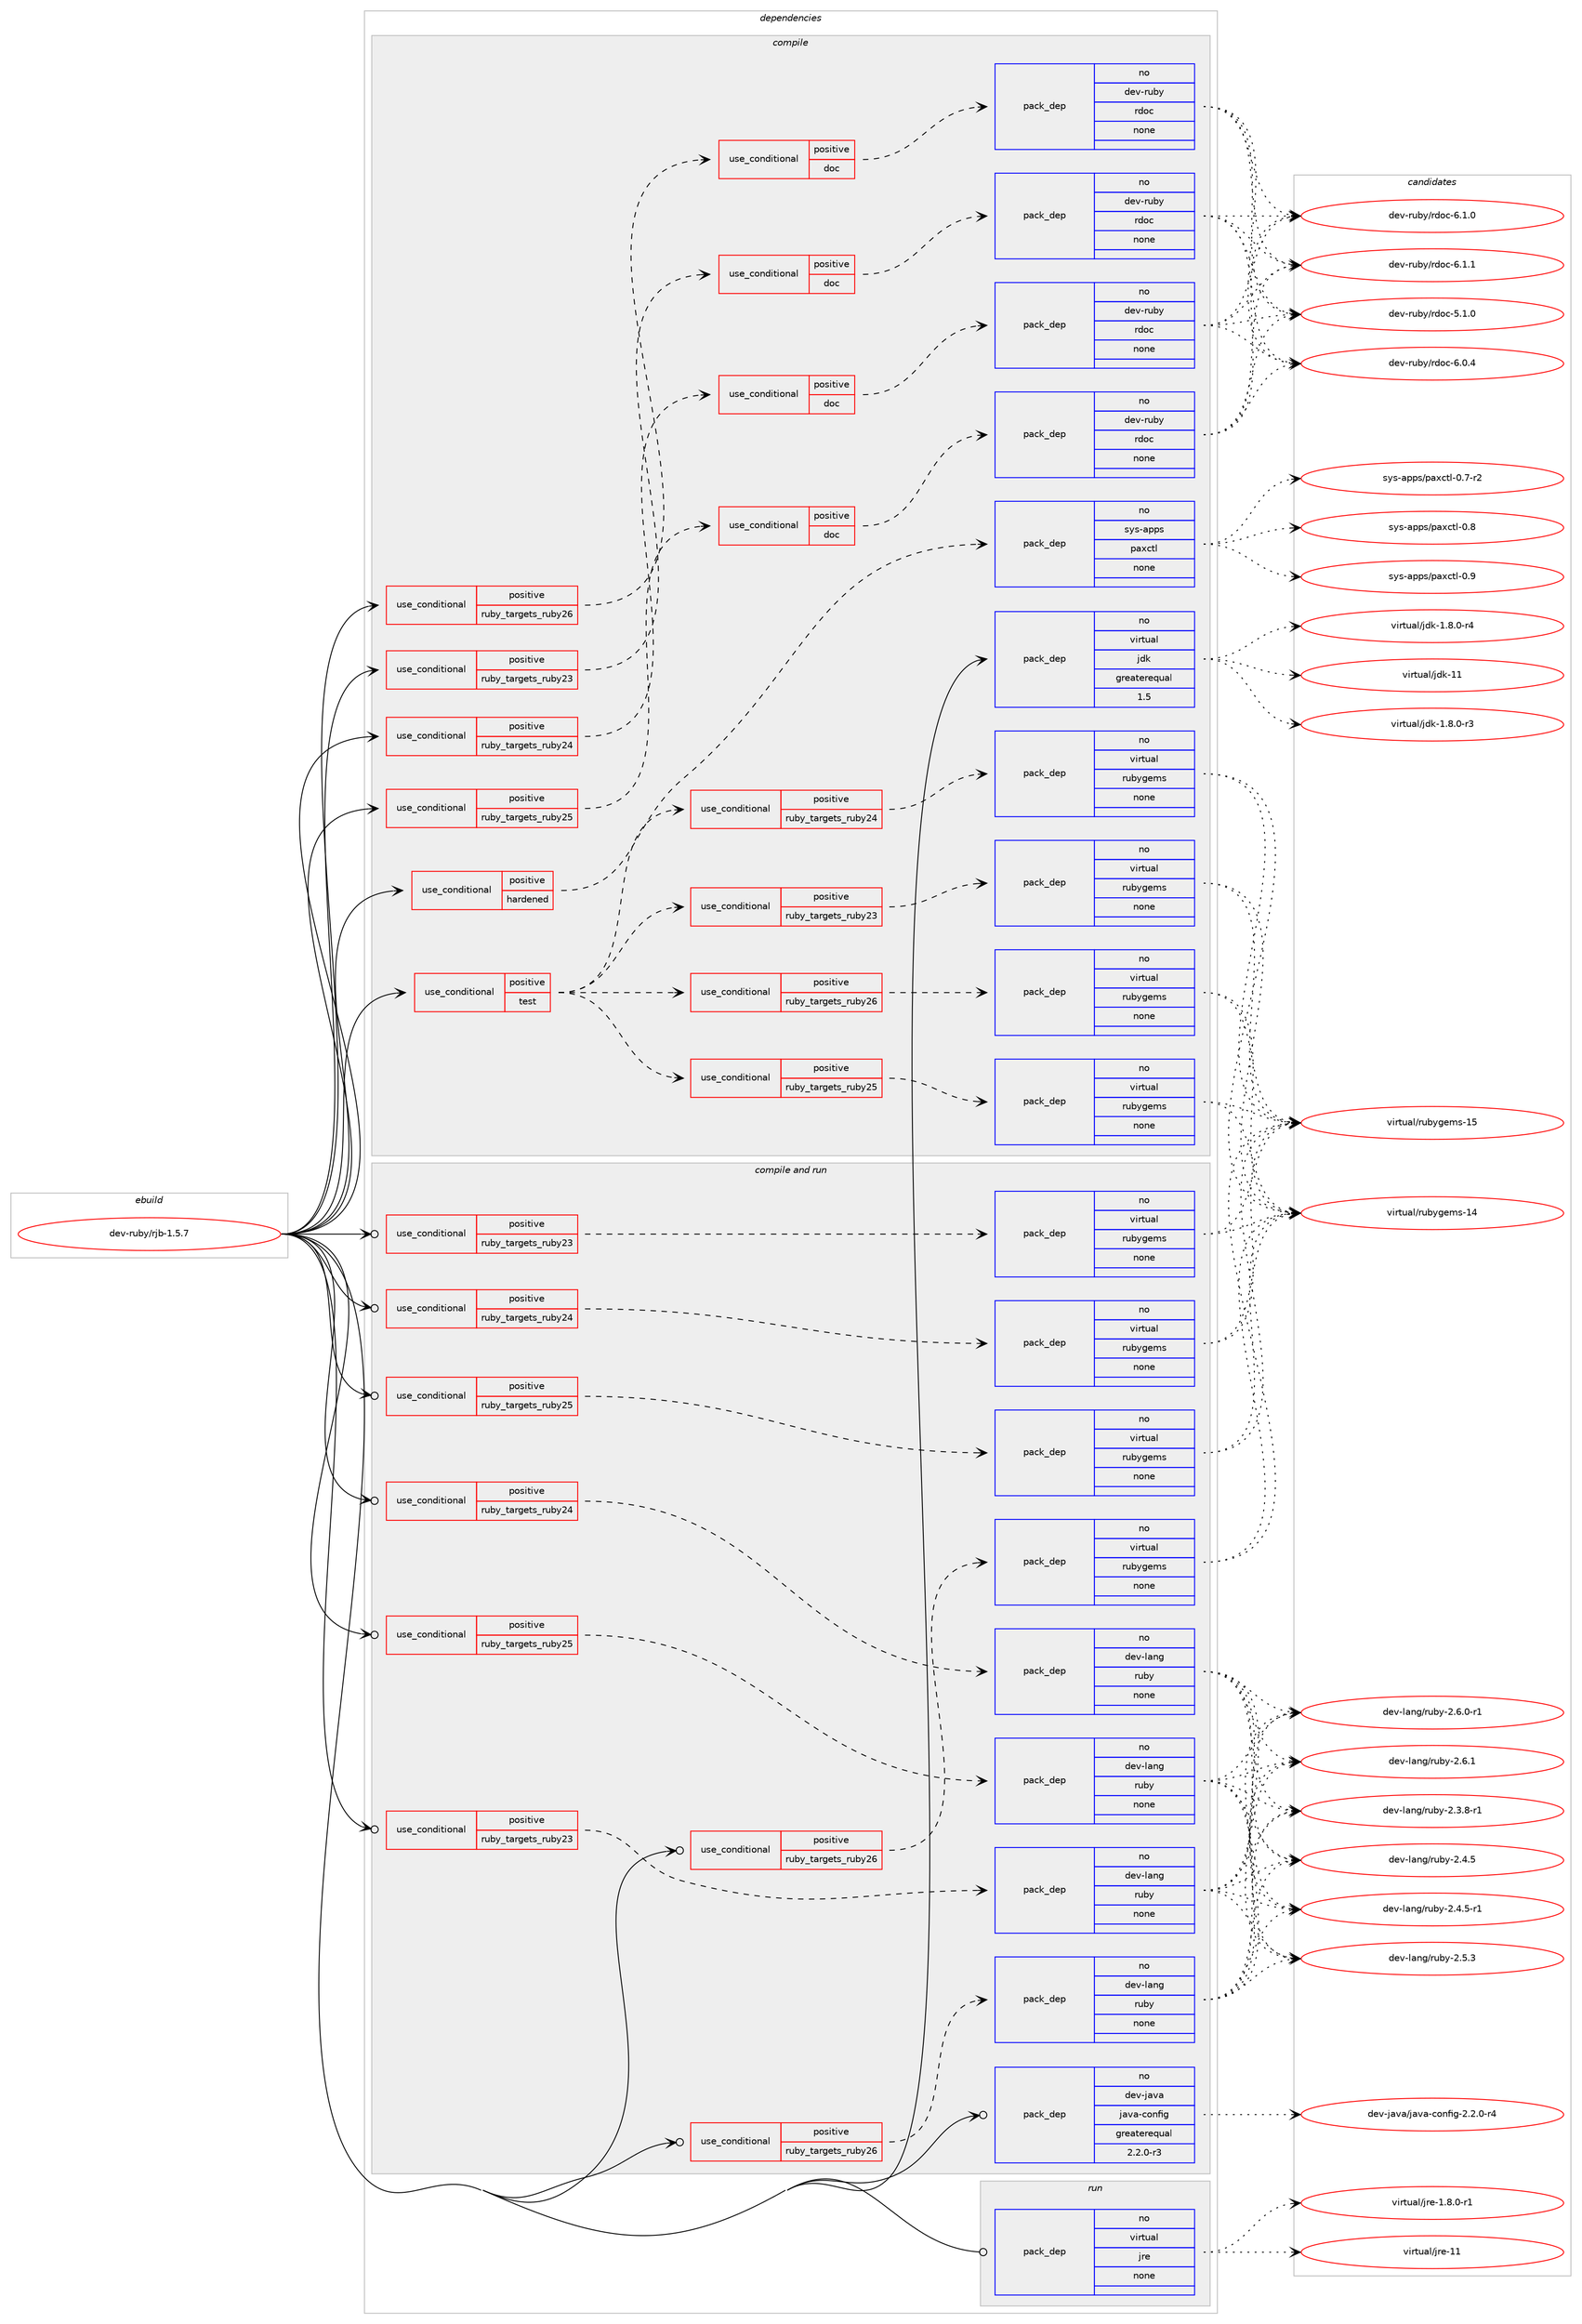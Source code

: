 digraph prolog {

# *************
# Graph options
# *************

newrank=true;
concentrate=true;
compound=true;
graph [rankdir=LR,fontname=Helvetica,fontsize=10,ranksep=1.5];#, ranksep=2.5, nodesep=0.2];
edge  [arrowhead=vee];
node  [fontname=Helvetica,fontsize=10];

# **********
# The ebuild
# **********

subgraph cluster_leftcol {
color=gray;
rank=same;
label=<<i>ebuild</i>>;
id [label="dev-ruby/rjb-1.5.7", color=red, width=4, href="../dev-ruby/rjb-1.5.7.svg"];
}

# ****************
# The dependencies
# ****************

subgraph cluster_midcol {
color=gray;
label=<<i>dependencies</i>>;
subgraph cluster_compile {
fillcolor="#eeeeee";
style=filled;
label=<<i>compile</i>>;
subgraph cond413407 {
dependency1519337 [label=<<TABLE BORDER="0" CELLBORDER="1" CELLSPACING="0" CELLPADDING="4"><TR><TD ROWSPAN="3" CELLPADDING="10">use_conditional</TD></TR><TR><TD>positive</TD></TR><TR><TD>hardened</TD></TR></TABLE>>, shape=none, color=red];
subgraph pack1082424 {
dependency1519338 [label=<<TABLE BORDER="0" CELLBORDER="1" CELLSPACING="0" CELLPADDING="4" WIDTH="220"><TR><TD ROWSPAN="6" CELLPADDING="30">pack_dep</TD></TR><TR><TD WIDTH="110">no</TD></TR><TR><TD>sys-apps</TD></TR><TR><TD>paxctl</TD></TR><TR><TD>none</TD></TR><TR><TD></TD></TR></TABLE>>, shape=none, color=blue];
}
dependency1519337:e -> dependency1519338:w [weight=20,style="dashed",arrowhead="vee"];
}
id:e -> dependency1519337:w [weight=20,style="solid",arrowhead="vee"];
subgraph cond413408 {
dependency1519339 [label=<<TABLE BORDER="0" CELLBORDER="1" CELLSPACING="0" CELLPADDING="4"><TR><TD ROWSPAN="3" CELLPADDING="10">use_conditional</TD></TR><TR><TD>positive</TD></TR><TR><TD>ruby_targets_ruby23</TD></TR></TABLE>>, shape=none, color=red];
subgraph cond413409 {
dependency1519340 [label=<<TABLE BORDER="0" CELLBORDER="1" CELLSPACING="0" CELLPADDING="4"><TR><TD ROWSPAN="3" CELLPADDING="10">use_conditional</TD></TR><TR><TD>positive</TD></TR><TR><TD>doc</TD></TR></TABLE>>, shape=none, color=red];
subgraph pack1082425 {
dependency1519341 [label=<<TABLE BORDER="0" CELLBORDER="1" CELLSPACING="0" CELLPADDING="4" WIDTH="220"><TR><TD ROWSPAN="6" CELLPADDING="30">pack_dep</TD></TR><TR><TD WIDTH="110">no</TD></TR><TR><TD>dev-ruby</TD></TR><TR><TD>rdoc</TD></TR><TR><TD>none</TD></TR><TR><TD></TD></TR></TABLE>>, shape=none, color=blue];
}
dependency1519340:e -> dependency1519341:w [weight=20,style="dashed",arrowhead="vee"];
}
dependency1519339:e -> dependency1519340:w [weight=20,style="dashed",arrowhead="vee"];
}
id:e -> dependency1519339:w [weight=20,style="solid",arrowhead="vee"];
subgraph cond413410 {
dependency1519342 [label=<<TABLE BORDER="0" CELLBORDER="1" CELLSPACING="0" CELLPADDING="4"><TR><TD ROWSPAN="3" CELLPADDING="10">use_conditional</TD></TR><TR><TD>positive</TD></TR><TR><TD>ruby_targets_ruby24</TD></TR></TABLE>>, shape=none, color=red];
subgraph cond413411 {
dependency1519343 [label=<<TABLE BORDER="0" CELLBORDER="1" CELLSPACING="0" CELLPADDING="4"><TR><TD ROWSPAN="3" CELLPADDING="10">use_conditional</TD></TR><TR><TD>positive</TD></TR><TR><TD>doc</TD></TR></TABLE>>, shape=none, color=red];
subgraph pack1082426 {
dependency1519344 [label=<<TABLE BORDER="0" CELLBORDER="1" CELLSPACING="0" CELLPADDING="4" WIDTH="220"><TR><TD ROWSPAN="6" CELLPADDING="30">pack_dep</TD></TR><TR><TD WIDTH="110">no</TD></TR><TR><TD>dev-ruby</TD></TR><TR><TD>rdoc</TD></TR><TR><TD>none</TD></TR><TR><TD></TD></TR></TABLE>>, shape=none, color=blue];
}
dependency1519343:e -> dependency1519344:w [weight=20,style="dashed",arrowhead="vee"];
}
dependency1519342:e -> dependency1519343:w [weight=20,style="dashed",arrowhead="vee"];
}
id:e -> dependency1519342:w [weight=20,style="solid",arrowhead="vee"];
subgraph cond413412 {
dependency1519345 [label=<<TABLE BORDER="0" CELLBORDER="1" CELLSPACING="0" CELLPADDING="4"><TR><TD ROWSPAN="3" CELLPADDING="10">use_conditional</TD></TR><TR><TD>positive</TD></TR><TR><TD>ruby_targets_ruby25</TD></TR></TABLE>>, shape=none, color=red];
subgraph cond413413 {
dependency1519346 [label=<<TABLE BORDER="0" CELLBORDER="1" CELLSPACING="0" CELLPADDING="4"><TR><TD ROWSPAN="3" CELLPADDING="10">use_conditional</TD></TR><TR><TD>positive</TD></TR><TR><TD>doc</TD></TR></TABLE>>, shape=none, color=red];
subgraph pack1082427 {
dependency1519347 [label=<<TABLE BORDER="0" CELLBORDER="1" CELLSPACING="0" CELLPADDING="4" WIDTH="220"><TR><TD ROWSPAN="6" CELLPADDING="30">pack_dep</TD></TR><TR><TD WIDTH="110">no</TD></TR><TR><TD>dev-ruby</TD></TR><TR><TD>rdoc</TD></TR><TR><TD>none</TD></TR><TR><TD></TD></TR></TABLE>>, shape=none, color=blue];
}
dependency1519346:e -> dependency1519347:w [weight=20,style="dashed",arrowhead="vee"];
}
dependency1519345:e -> dependency1519346:w [weight=20,style="dashed",arrowhead="vee"];
}
id:e -> dependency1519345:w [weight=20,style="solid",arrowhead="vee"];
subgraph cond413414 {
dependency1519348 [label=<<TABLE BORDER="0" CELLBORDER="1" CELLSPACING="0" CELLPADDING="4"><TR><TD ROWSPAN="3" CELLPADDING="10">use_conditional</TD></TR><TR><TD>positive</TD></TR><TR><TD>ruby_targets_ruby26</TD></TR></TABLE>>, shape=none, color=red];
subgraph cond413415 {
dependency1519349 [label=<<TABLE BORDER="0" CELLBORDER="1" CELLSPACING="0" CELLPADDING="4"><TR><TD ROWSPAN="3" CELLPADDING="10">use_conditional</TD></TR><TR><TD>positive</TD></TR><TR><TD>doc</TD></TR></TABLE>>, shape=none, color=red];
subgraph pack1082428 {
dependency1519350 [label=<<TABLE BORDER="0" CELLBORDER="1" CELLSPACING="0" CELLPADDING="4" WIDTH="220"><TR><TD ROWSPAN="6" CELLPADDING="30">pack_dep</TD></TR><TR><TD WIDTH="110">no</TD></TR><TR><TD>dev-ruby</TD></TR><TR><TD>rdoc</TD></TR><TR><TD>none</TD></TR><TR><TD></TD></TR></TABLE>>, shape=none, color=blue];
}
dependency1519349:e -> dependency1519350:w [weight=20,style="dashed",arrowhead="vee"];
}
dependency1519348:e -> dependency1519349:w [weight=20,style="dashed",arrowhead="vee"];
}
id:e -> dependency1519348:w [weight=20,style="solid",arrowhead="vee"];
subgraph cond413416 {
dependency1519351 [label=<<TABLE BORDER="0" CELLBORDER="1" CELLSPACING="0" CELLPADDING="4"><TR><TD ROWSPAN="3" CELLPADDING="10">use_conditional</TD></TR><TR><TD>positive</TD></TR><TR><TD>test</TD></TR></TABLE>>, shape=none, color=red];
subgraph cond413417 {
dependency1519352 [label=<<TABLE BORDER="0" CELLBORDER="1" CELLSPACING="0" CELLPADDING="4"><TR><TD ROWSPAN="3" CELLPADDING="10">use_conditional</TD></TR><TR><TD>positive</TD></TR><TR><TD>ruby_targets_ruby23</TD></TR></TABLE>>, shape=none, color=red];
subgraph pack1082429 {
dependency1519353 [label=<<TABLE BORDER="0" CELLBORDER="1" CELLSPACING="0" CELLPADDING="4" WIDTH="220"><TR><TD ROWSPAN="6" CELLPADDING="30">pack_dep</TD></TR><TR><TD WIDTH="110">no</TD></TR><TR><TD>virtual</TD></TR><TR><TD>rubygems</TD></TR><TR><TD>none</TD></TR><TR><TD></TD></TR></TABLE>>, shape=none, color=blue];
}
dependency1519352:e -> dependency1519353:w [weight=20,style="dashed",arrowhead="vee"];
}
dependency1519351:e -> dependency1519352:w [weight=20,style="dashed",arrowhead="vee"];
subgraph cond413418 {
dependency1519354 [label=<<TABLE BORDER="0" CELLBORDER="1" CELLSPACING="0" CELLPADDING="4"><TR><TD ROWSPAN="3" CELLPADDING="10">use_conditional</TD></TR><TR><TD>positive</TD></TR><TR><TD>ruby_targets_ruby24</TD></TR></TABLE>>, shape=none, color=red];
subgraph pack1082430 {
dependency1519355 [label=<<TABLE BORDER="0" CELLBORDER="1" CELLSPACING="0" CELLPADDING="4" WIDTH="220"><TR><TD ROWSPAN="6" CELLPADDING="30">pack_dep</TD></TR><TR><TD WIDTH="110">no</TD></TR><TR><TD>virtual</TD></TR><TR><TD>rubygems</TD></TR><TR><TD>none</TD></TR><TR><TD></TD></TR></TABLE>>, shape=none, color=blue];
}
dependency1519354:e -> dependency1519355:w [weight=20,style="dashed",arrowhead="vee"];
}
dependency1519351:e -> dependency1519354:w [weight=20,style="dashed",arrowhead="vee"];
subgraph cond413419 {
dependency1519356 [label=<<TABLE BORDER="0" CELLBORDER="1" CELLSPACING="0" CELLPADDING="4"><TR><TD ROWSPAN="3" CELLPADDING="10">use_conditional</TD></TR><TR><TD>positive</TD></TR><TR><TD>ruby_targets_ruby25</TD></TR></TABLE>>, shape=none, color=red];
subgraph pack1082431 {
dependency1519357 [label=<<TABLE BORDER="0" CELLBORDER="1" CELLSPACING="0" CELLPADDING="4" WIDTH="220"><TR><TD ROWSPAN="6" CELLPADDING="30">pack_dep</TD></TR><TR><TD WIDTH="110">no</TD></TR><TR><TD>virtual</TD></TR><TR><TD>rubygems</TD></TR><TR><TD>none</TD></TR><TR><TD></TD></TR></TABLE>>, shape=none, color=blue];
}
dependency1519356:e -> dependency1519357:w [weight=20,style="dashed",arrowhead="vee"];
}
dependency1519351:e -> dependency1519356:w [weight=20,style="dashed",arrowhead="vee"];
subgraph cond413420 {
dependency1519358 [label=<<TABLE BORDER="0" CELLBORDER="1" CELLSPACING="0" CELLPADDING="4"><TR><TD ROWSPAN="3" CELLPADDING="10">use_conditional</TD></TR><TR><TD>positive</TD></TR><TR><TD>ruby_targets_ruby26</TD></TR></TABLE>>, shape=none, color=red];
subgraph pack1082432 {
dependency1519359 [label=<<TABLE BORDER="0" CELLBORDER="1" CELLSPACING="0" CELLPADDING="4" WIDTH="220"><TR><TD ROWSPAN="6" CELLPADDING="30">pack_dep</TD></TR><TR><TD WIDTH="110">no</TD></TR><TR><TD>virtual</TD></TR><TR><TD>rubygems</TD></TR><TR><TD>none</TD></TR><TR><TD></TD></TR></TABLE>>, shape=none, color=blue];
}
dependency1519358:e -> dependency1519359:w [weight=20,style="dashed",arrowhead="vee"];
}
dependency1519351:e -> dependency1519358:w [weight=20,style="dashed",arrowhead="vee"];
}
id:e -> dependency1519351:w [weight=20,style="solid",arrowhead="vee"];
subgraph pack1082433 {
dependency1519360 [label=<<TABLE BORDER="0" CELLBORDER="1" CELLSPACING="0" CELLPADDING="4" WIDTH="220"><TR><TD ROWSPAN="6" CELLPADDING="30">pack_dep</TD></TR><TR><TD WIDTH="110">no</TD></TR><TR><TD>virtual</TD></TR><TR><TD>jdk</TD></TR><TR><TD>greaterequal</TD></TR><TR><TD>1.5</TD></TR></TABLE>>, shape=none, color=blue];
}
id:e -> dependency1519360:w [weight=20,style="solid",arrowhead="vee"];
}
subgraph cluster_compileandrun {
fillcolor="#eeeeee";
style=filled;
label=<<i>compile and run</i>>;
subgraph cond413421 {
dependency1519361 [label=<<TABLE BORDER="0" CELLBORDER="1" CELLSPACING="0" CELLPADDING="4"><TR><TD ROWSPAN="3" CELLPADDING="10">use_conditional</TD></TR><TR><TD>positive</TD></TR><TR><TD>ruby_targets_ruby23</TD></TR></TABLE>>, shape=none, color=red];
subgraph pack1082434 {
dependency1519362 [label=<<TABLE BORDER="0" CELLBORDER="1" CELLSPACING="0" CELLPADDING="4" WIDTH="220"><TR><TD ROWSPAN="6" CELLPADDING="30">pack_dep</TD></TR><TR><TD WIDTH="110">no</TD></TR><TR><TD>dev-lang</TD></TR><TR><TD>ruby</TD></TR><TR><TD>none</TD></TR><TR><TD></TD></TR></TABLE>>, shape=none, color=blue];
}
dependency1519361:e -> dependency1519362:w [weight=20,style="dashed",arrowhead="vee"];
}
id:e -> dependency1519361:w [weight=20,style="solid",arrowhead="odotvee"];
subgraph cond413422 {
dependency1519363 [label=<<TABLE BORDER="0" CELLBORDER="1" CELLSPACING="0" CELLPADDING="4"><TR><TD ROWSPAN="3" CELLPADDING="10">use_conditional</TD></TR><TR><TD>positive</TD></TR><TR><TD>ruby_targets_ruby23</TD></TR></TABLE>>, shape=none, color=red];
subgraph pack1082435 {
dependency1519364 [label=<<TABLE BORDER="0" CELLBORDER="1" CELLSPACING="0" CELLPADDING="4" WIDTH="220"><TR><TD ROWSPAN="6" CELLPADDING="30">pack_dep</TD></TR><TR><TD WIDTH="110">no</TD></TR><TR><TD>virtual</TD></TR><TR><TD>rubygems</TD></TR><TR><TD>none</TD></TR><TR><TD></TD></TR></TABLE>>, shape=none, color=blue];
}
dependency1519363:e -> dependency1519364:w [weight=20,style="dashed",arrowhead="vee"];
}
id:e -> dependency1519363:w [weight=20,style="solid",arrowhead="odotvee"];
subgraph cond413423 {
dependency1519365 [label=<<TABLE BORDER="0" CELLBORDER="1" CELLSPACING="0" CELLPADDING="4"><TR><TD ROWSPAN="3" CELLPADDING="10">use_conditional</TD></TR><TR><TD>positive</TD></TR><TR><TD>ruby_targets_ruby24</TD></TR></TABLE>>, shape=none, color=red];
subgraph pack1082436 {
dependency1519366 [label=<<TABLE BORDER="0" CELLBORDER="1" CELLSPACING="0" CELLPADDING="4" WIDTH="220"><TR><TD ROWSPAN="6" CELLPADDING="30">pack_dep</TD></TR><TR><TD WIDTH="110">no</TD></TR><TR><TD>dev-lang</TD></TR><TR><TD>ruby</TD></TR><TR><TD>none</TD></TR><TR><TD></TD></TR></TABLE>>, shape=none, color=blue];
}
dependency1519365:e -> dependency1519366:w [weight=20,style="dashed",arrowhead="vee"];
}
id:e -> dependency1519365:w [weight=20,style="solid",arrowhead="odotvee"];
subgraph cond413424 {
dependency1519367 [label=<<TABLE BORDER="0" CELLBORDER="1" CELLSPACING="0" CELLPADDING="4"><TR><TD ROWSPAN="3" CELLPADDING="10">use_conditional</TD></TR><TR><TD>positive</TD></TR><TR><TD>ruby_targets_ruby24</TD></TR></TABLE>>, shape=none, color=red];
subgraph pack1082437 {
dependency1519368 [label=<<TABLE BORDER="0" CELLBORDER="1" CELLSPACING="0" CELLPADDING="4" WIDTH="220"><TR><TD ROWSPAN="6" CELLPADDING="30">pack_dep</TD></TR><TR><TD WIDTH="110">no</TD></TR><TR><TD>virtual</TD></TR><TR><TD>rubygems</TD></TR><TR><TD>none</TD></TR><TR><TD></TD></TR></TABLE>>, shape=none, color=blue];
}
dependency1519367:e -> dependency1519368:w [weight=20,style="dashed",arrowhead="vee"];
}
id:e -> dependency1519367:w [weight=20,style="solid",arrowhead="odotvee"];
subgraph cond413425 {
dependency1519369 [label=<<TABLE BORDER="0" CELLBORDER="1" CELLSPACING="0" CELLPADDING="4"><TR><TD ROWSPAN="3" CELLPADDING="10">use_conditional</TD></TR><TR><TD>positive</TD></TR><TR><TD>ruby_targets_ruby25</TD></TR></TABLE>>, shape=none, color=red];
subgraph pack1082438 {
dependency1519370 [label=<<TABLE BORDER="0" CELLBORDER="1" CELLSPACING="0" CELLPADDING="4" WIDTH="220"><TR><TD ROWSPAN="6" CELLPADDING="30">pack_dep</TD></TR><TR><TD WIDTH="110">no</TD></TR><TR><TD>dev-lang</TD></TR><TR><TD>ruby</TD></TR><TR><TD>none</TD></TR><TR><TD></TD></TR></TABLE>>, shape=none, color=blue];
}
dependency1519369:e -> dependency1519370:w [weight=20,style="dashed",arrowhead="vee"];
}
id:e -> dependency1519369:w [weight=20,style="solid",arrowhead="odotvee"];
subgraph cond413426 {
dependency1519371 [label=<<TABLE BORDER="0" CELLBORDER="1" CELLSPACING="0" CELLPADDING="4"><TR><TD ROWSPAN="3" CELLPADDING="10">use_conditional</TD></TR><TR><TD>positive</TD></TR><TR><TD>ruby_targets_ruby25</TD></TR></TABLE>>, shape=none, color=red];
subgraph pack1082439 {
dependency1519372 [label=<<TABLE BORDER="0" CELLBORDER="1" CELLSPACING="0" CELLPADDING="4" WIDTH="220"><TR><TD ROWSPAN="6" CELLPADDING="30">pack_dep</TD></TR><TR><TD WIDTH="110">no</TD></TR><TR><TD>virtual</TD></TR><TR><TD>rubygems</TD></TR><TR><TD>none</TD></TR><TR><TD></TD></TR></TABLE>>, shape=none, color=blue];
}
dependency1519371:e -> dependency1519372:w [weight=20,style="dashed",arrowhead="vee"];
}
id:e -> dependency1519371:w [weight=20,style="solid",arrowhead="odotvee"];
subgraph cond413427 {
dependency1519373 [label=<<TABLE BORDER="0" CELLBORDER="1" CELLSPACING="0" CELLPADDING="4"><TR><TD ROWSPAN="3" CELLPADDING="10">use_conditional</TD></TR><TR><TD>positive</TD></TR><TR><TD>ruby_targets_ruby26</TD></TR></TABLE>>, shape=none, color=red];
subgraph pack1082440 {
dependency1519374 [label=<<TABLE BORDER="0" CELLBORDER="1" CELLSPACING="0" CELLPADDING="4" WIDTH="220"><TR><TD ROWSPAN="6" CELLPADDING="30">pack_dep</TD></TR><TR><TD WIDTH="110">no</TD></TR><TR><TD>dev-lang</TD></TR><TR><TD>ruby</TD></TR><TR><TD>none</TD></TR><TR><TD></TD></TR></TABLE>>, shape=none, color=blue];
}
dependency1519373:e -> dependency1519374:w [weight=20,style="dashed",arrowhead="vee"];
}
id:e -> dependency1519373:w [weight=20,style="solid",arrowhead="odotvee"];
subgraph cond413428 {
dependency1519375 [label=<<TABLE BORDER="0" CELLBORDER="1" CELLSPACING="0" CELLPADDING="4"><TR><TD ROWSPAN="3" CELLPADDING="10">use_conditional</TD></TR><TR><TD>positive</TD></TR><TR><TD>ruby_targets_ruby26</TD></TR></TABLE>>, shape=none, color=red];
subgraph pack1082441 {
dependency1519376 [label=<<TABLE BORDER="0" CELLBORDER="1" CELLSPACING="0" CELLPADDING="4" WIDTH="220"><TR><TD ROWSPAN="6" CELLPADDING="30">pack_dep</TD></TR><TR><TD WIDTH="110">no</TD></TR><TR><TD>virtual</TD></TR><TR><TD>rubygems</TD></TR><TR><TD>none</TD></TR><TR><TD></TD></TR></TABLE>>, shape=none, color=blue];
}
dependency1519375:e -> dependency1519376:w [weight=20,style="dashed",arrowhead="vee"];
}
id:e -> dependency1519375:w [weight=20,style="solid",arrowhead="odotvee"];
subgraph pack1082442 {
dependency1519377 [label=<<TABLE BORDER="0" CELLBORDER="1" CELLSPACING="0" CELLPADDING="4" WIDTH="220"><TR><TD ROWSPAN="6" CELLPADDING="30">pack_dep</TD></TR><TR><TD WIDTH="110">no</TD></TR><TR><TD>dev-java</TD></TR><TR><TD>java-config</TD></TR><TR><TD>greaterequal</TD></TR><TR><TD>2.2.0-r3</TD></TR></TABLE>>, shape=none, color=blue];
}
id:e -> dependency1519377:w [weight=20,style="solid",arrowhead="odotvee"];
}
subgraph cluster_run {
fillcolor="#eeeeee";
style=filled;
label=<<i>run</i>>;
subgraph pack1082443 {
dependency1519378 [label=<<TABLE BORDER="0" CELLBORDER="1" CELLSPACING="0" CELLPADDING="4" WIDTH="220"><TR><TD ROWSPAN="6" CELLPADDING="30">pack_dep</TD></TR><TR><TD WIDTH="110">no</TD></TR><TR><TD>virtual</TD></TR><TR><TD>jre</TD></TR><TR><TD>none</TD></TR><TR><TD></TD></TR></TABLE>>, shape=none, color=blue];
}
id:e -> dependency1519378:w [weight=20,style="solid",arrowhead="odot"];
}
}

# **************
# The candidates
# **************

subgraph cluster_choices {
rank=same;
color=gray;
label=<<i>candidates</i>>;

subgraph choice1082424 {
color=black;
nodesep=1;
choice1151211154597112112115471129712099116108454846554511450 [label="sys-apps/paxctl-0.7-r2", color=red, width=4,href="../sys-apps/paxctl-0.7-r2.svg"];
choice115121115459711211211547112971209911610845484656 [label="sys-apps/paxctl-0.8", color=red, width=4,href="../sys-apps/paxctl-0.8.svg"];
choice115121115459711211211547112971209911610845484657 [label="sys-apps/paxctl-0.9", color=red, width=4,href="../sys-apps/paxctl-0.9.svg"];
dependency1519338:e -> choice1151211154597112112115471129712099116108454846554511450:w [style=dotted,weight="100"];
dependency1519338:e -> choice115121115459711211211547112971209911610845484656:w [style=dotted,weight="100"];
dependency1519338:e -> choice115121115459711211211547112971209911610845484657:w [style=dotted,weight="100"];
}
subgraph choice1082425 {
color=black;
nodesep=1;
choice10010111845114117981214711410011199455346494648 [label="dev-ruby/rdoc-5.1.0", color=red, width=4,href="../dev-ruby/rdoc-5.1.0.svg"];
choice10010111845114117981214711410011199455446484652 [label="dev-ruby/rdoc-6.0.4", color=red, width=4,href="../dev-ruby/rdoc-6.0.4.svg"];
choice10010111845114117981214711410011199455446494648 [label="dev-ruby/rdoc-6.1.0", color=red, width=4,href="../dev-ruby/rdoc-6.1.0.svg"];
choice10010111845114117981214711410011199455446494649 [label="dev-ruby/rdoc-6.1.1", color=red, width=4,href="../dev-ruby/rdoc-6.1.1.svg"];
dependency1519341:e -> choice10010111845114117981214711410011199455346494648:w [style=dotted,weight="100"];
dependency1519341:e -> choice10010111845114117981214711410011199455446484652:w [style=dotted,weight="100"];
dependency1519341:e -> choice10010111845114117981214711410011199455446494648:w [style=dotted,weight="100"];
dependency1519341:e -> choice10010111845114117981214711410011199455446494649:w [style=dotted,weight="100"];
}
subgraph choice1082426 {
color=black;
nodesep=1;
choice10010111845114117981214711410011199455346494648 [label="dev-ruby/rdoc-5.1.0", color=red, width=4,href="../dev-ruby/rdoc-5.1.0.svg"];
choice10010111845114117981214711410011199455446484652 [label="dev-ruby/rdoc-6.0.4", color=red, width=4,href="../dev-ruby/rdoc-6.0.4.svg"];
choice10010111845114117981214711410011199455446494648 [label="dev-ruby/rdoc-6.1.0", color=red, width=4,href="../dev-ruby/rdoc-6.1.0.svg"];
choice10010111845114117981214711410011199455446494649 [label="dev-ruby/rdoc-6.1.1", color=red, width=4,href="../dev-ruby/rdoc-6.1.1.svg"];
dependency1519344:e -> choice10010111845114117981214711410011199455346494648:w [style=dotted,weight="100"];
dependency1519344:e -> choice10010111845114117981214711410011199455446484652:w [style=dotted,weight="100"];
dependency1519344:e -> choice10010111845114117981214711410011199455446494648:w [style=dotted,weight="100"];
dependency1519344:e -> choice10010111845114117981214711410011199455446494649:w [style=dotted,weight="100"];
}
subgraph choice1082427 {
color=black;
nodesep=1;
choice10010111845114117981214711410011199455346494648 [label="dev-ruby/rdoc-5.1.0", color=red, width=4,href="../dev-ruby/rdoc-5.1.0.svg"];
choice10010111845114117981214711410011199455446484652 [label="dev-ruby/rdoc-6.0.4", color=red, width=4,href="../dev-ruby/rdoc-6.0.4.svg"];
choice10010111845114117981214711410011199455446494648 [label="dev-ruby/rdoc-6.1.0", color=red, width=4,href="../dev-ruby/rdoc-6.1.0.svg"];
choice10010111845114117981214711410011199455446494649 [label="dev-ruby/rdoc-6.1.1", color=red, width=4,href="../dev-ruby/rdoc-6.1.1.svg"];
dependency1519347:e -> choice10010111845114117981214711410011199455346494648:w [style=dotted,weight="100"];
dependency1519347:e -> choice10010111845114117981214711410011199455446484652:w [style=dotted,weight="100"];
dependency1519347:e -> choice10010111845114117981214711410011199455446494648:w [style=dotted,weight="100"];
dependency1519347:e -> choice10010111845114117981214711410011199455446494649:w [style=dotted,weight="100"];
}
subgraph choice1082428 {
color=black;
nodesep=1;
choice10010111845114117981214711410011199455346494648 [label="dev-ruby/rdoc-5.1.0", color=red, width=4,href="../dev-ruby/rdoc-5.1.0.svg"];
choice10010111845114117981214711410011199455446484652 [label="dev-ruby/rdoc-6.0.4", color=red, width=4,href="../dev-ruby/rdoc-6.0.4.svg"];
choice10010111845114117981214711410011199455446494648 [label="dev-ruby/rdoc-6.1.0", color=red, width=4,href="../dev-ruby/rdoc-6.1.0.svg"];
choice10010111845114117981214711410011199455446494649 [label="dev-ruby/rdoc-6.1.1", color=red, width=4,href="../dev-ruby/rdoc-6.1.1.svg"];
dependency1519350:e -> choice10010111845114117981214711410011199455346494648:w [style=dotted,weight="100"];
dependency1519350:e -> choice10010111845114117981214711410011199455446484652:w [style=dotted,weight="100"];
dependency1519350:e -> choice10010111845114117981214711410011199455446494648:w [style=dotted,weight="100"];
dependency1519350:e -> choice10010111845114117981214711410011199455446494649:w [style=dotted,weight="100"];
}
subgraph choice1082429 {
color=black;
nodesep=1;
choice118105114116117971084711411798121103101109115454952 [label="virtual/rubygems-14", color=red, width=4,href="../virtual/rubygems-14.svg"];
choice118105114116117971084711411798121103101109115454953 [label="virtual/rubygems-15", color=red, width=4,href="../virtual/rubygems-15.svg"];
dependency1519353:e -> choice118105114116117971084711411798121103101109115454952:w [style=dotted,weight="100"];
dependency1519353:e -> choice118105114116117971084711411798121103101109115454953:w [style=dotted,weight="100"];
}
subgraph choice1082430 {
color=black;
nodesep=1;
choice118105114116117971084711411798121103101109115454952 [label="virtual/rubygems-14", color=red, width=4,href="../virtual/rubygems-14.svg"];
choice118105114116117971084711411798121103101109115454953 [label="virtual/rubygems-15", color=red, width=4,href="../virtual/rubygems-15.svg"];
dependency1519355:e -> choice118105114116117971084711411798121103101109115454952:w [style=dotted,weight="100"];
dependency1519355:e -> choice118105114116117971084711411798121103101109115454953:w [style=dotted,weight="100"];
}
subgraph choice1082431 {
color=black;
nodesep=1;
choice118105114116117971084711411798121103101109115454952 [label="virtual/rubygems-14", color=red, width=4,href="../virtual/rubygems-14.svg"];
choice118105114116117971084711411798121103101109115454953 [label="virtual/rubygems-15", color=red, width=4,href="../virtual/rubygems-15.svg"];
dependency1519357:e -> choice118105114116117971084711411798121103101109115454952:w [style=dotted,weight="100"];
dependency1519357:e -> choice118105114116117971084711411798121103101109115454953:w [style=dotted,weight="100"];
}
subgraph choice1082432 {
color=black;
nodesep=1;
choice118105114116117971084711411798121103101109115454952 [label="virtual/rubygems-14", color=red, width=4,href="../virtual/rubygems-14.svg"];
choice118105114116117971084711411798121103101109115454953 [label="virtual/rubygems-15", color=red, width=4,href="../virtual/rubygems-15.svg"];
dependency1519359:e -> choice118105114116117971084711411798121103101109115454952:w [style=dotted,weight="100"];
dependency1519359:e -> choice118105114116117971084711411798121103101109115454953:w [style=dotted,weight="100"];
}
subgraph choice1082433 {
color=black;
nodesep=1;
choice11810511411611797108471061001074549465646484511451 [label="virtual/jdk-1.8.0-r3", color=red, width=4,href="../virtual/jdk-1.8.0-r3.svg"];
choice11810511411611797108471061001074549465646484511452 [label="virtual/jdk-1.8.0-r4", color=red, width=4,href="../virtual/jdk-1.8.0-r4.svg"];
choice1181051141161179710847106100107454949 [label="virtual/jdk-11", color=red, width=4,href="../virtual/jdk-11.svg"];
dependency1519360:e -> choice11810511411611797108471061001074549465646484511451:w [style=dotted,weight="100"];
dependency1519360:e -> choice11810511411611797108471061001074549465646484511452:w [style=dotted,weight="100"];
dependency1519360:e -> choice1181051141161179710847106100107454949:w [style=dotted,weight="100"];
}
subgraph choice1082434 {
color=black;
nodesep=1;
choice100101118451089711010347114117981214550465146564511449 [label="dev-lang/ruby-2.3.8-r1", color=red, width=4,href="../dev-lang/ruby-2.3.8-r1.svg"];
choice10010111845108971101034711411798121455046524653 [label="dev-lang/ruby-2.4.5", color=red, width=4,href="../dev-lang/ruby-2.4.5.svg"];
choice100101118451089711010347114117981214550465246534511449 [label="dev-lang/ruby-2.4.5-r1", color=red, width=4,href="../dev-lang/ruby-2.4.5-r1.svg"];
choice10010111845108971101034711411798121455046534651 [label="dev-lang/ruby-2.5.3", color=red, width=4,href="../dev-lang/ruby-2.5.3.svg"];
choice100101118451089711010347114117981214550465446484511449 [label="dev-lang/ruby-2.6.0-r1", color=red, width=4,href="../dev-lang/ruby-2.6.0-r1.svg"];
choice10010111845108971101034711411798121455046544649 [label="dev-lang/ruby-2.6.1", color=red, width=4,href="../dev-lang/ruby-2.6.1.svg"];
dependency1519362:e -> choice100101118451089711010347114117981214550465146564511449:w [style=dotted,weight="100"];
dependency1519362:e -> choice10010111845108971101034711411798121455046524653:w [style=dotted,weight="100"];
dependency1519362:e -> choice100101118451089711010347114117981214550465246534511449:w [style=dotted,weight="100"];
dependency1519362:e -> choice10010111845108971101034711411798121455046534651:w [style=dotted,weight="100"];
dependency1519362:e -> choice100101118451089711010347114117981214550465446484511449:w [style=dotted,weight="100"];
dependency1519362:e -> choice10010111845108971101034711411798121455046544649:w [style=dotted,weight="100"];
}
subgraph choice1082435 {
color=black;
nodesep=1;
choice118105114116117971084711411798121103101109115454952 [label="virtual/rubygems-14", color=red, width=4,href="../virtual/rubygems-14.svg"];
choice118105114116117971084711411798121103101109115454953 [label="virtual/rubygems-15", color=red, width=4,href="../virtual/rubygems-15.svg"];
dependency1519364:e -> choice118105114116117971084711411798121103101109115454952:w [style=dotted,weight="100"];
dependency1519364:e -> choice118105114116117971084711411798121103101109115454953:w [style=dotted,weight="100"];
}
subgraph choice1082436 {
color=black;
nodesep=1;
choice100101118451089711010347114117981214550465146564511449 [label="dev-lang/ruby-2.3.8-r1", color=red, width=4,href="../dev-lang/ruby-2.3.8-r1.svg"];
choice10010111845108971101034711411798121455046524653 [label="dev-lang/ruby-2.4.5", color=red, width=4,href="../dev-lang/ruby-2.4.5.svg"];
choice100101118451089711010347114117981214550465246534511449 [label="dev-lang/ruby-2.4.5-r1", color=red, width=4,href="../dev-lang/ruby-2.4.5-r1.svg"];
choice10010111845108971101034711411798121455046534651 [label="dev-lang/ruby-2.5.3", color=red, width=4,href="../dev-lang/ruby-2.5.3.svg"];
choice100101118451089711010347114117981214550465446484511449 [label="dev-lang/ruby-2.6.0-r1", color=red, width=4,href="../dev-lang/ruby-2.6.0-r1.svg"];
choice10010111845108971101034711411798121455046544649 [label="dev-lang/ruby-2.6.1", color=red, width=4,href="../dev-lang/ruby-2.6.1.svg"];
dependency1519366:e -> choice100101118451089711010347114117981214550465146564511449:w [style=dotted,weight="100"];
dependency1519366:e -> choice10010111845108971101034711411798121455046524653:w [style=dotted,weight="100"];
dependency1519366:e -> choice100101118451089711010347114117981214550465246534511449:w [style=dotted,weight="100"];
dependency1519366:e -> choice10010111845108971101034711411798121455046534651:w [style=dotted,weight="100"];
dependency1519366:e -> choice100101118451089711010347114117981214550465446484511449:w [style=dotted,weight="100"];
dependency1519366:e -> choice10010111845108971101034711411798121455046544649:w [style=dotted,weight="100"];
}
subgraph choice1082437 {
color=black;
nodesep=1;
choice118105114116117971084711411798121103101109115454952 [label="virtual/rubygems-14", color=red, width=4,href="../virtual/rubygems-14.svg"];
choice118105114116117971084711411798121103101109115454953 [label="virtual/rubygems-15", color=red, width=4,href="../virtual/rubygems-15.svg"];
dependency1519368:e -> choice118105114116117971084711411798121103101109115454952:w [style=dotted,weight="100"];
dependency1519368:e -> choice118105114116117971084711411798121103101109115454953:w [style=dotted,weight="100"];
}
subgraph choice1082438 {
color=black;
nodesep=1;
choice100101118451089711010347114117981214550465146564511449 [label="dev-lang/ruby-2.3.8-r1", color=red, width=4,href="../dev-lang/ruby-2.3.8-r1.svg"];
choice10010111845108971101034711411798121455046524653 [label="dev-lang/ruby-2.4.5", color=red, width=4,href="../dev-lang/ruby-2.4.5.svg"];
choice100101118451089711010347114117981214550465246534511449 [label="dev-lang/ruby-2.4.5-r1", color=red, width=4,href="../dev-lang/ruby-2.4.5-r1.svg"];
choice10010111845108971101034711411798121455046534651 [label="dev-lang/ruby-2.5.3", color=red, width=4,href="../dev-lang/ruby-2.5.3.svg"];
choice100101118451089711010347114117981214550465446484511449 [label="dev-lang/ruby-2.6.0-r1", color=red, width=4,href="../dev-lang/ruby-2.6.0-r1.svg"];
choice10010111845108971101034711411798121455046544649 [label="dev-lang/ruby-2.6.1", color=red, width=4,href="../dev-lang/ruby-2.6.1.svg"];
dependency1519370:e -> choice100101118451089711010347114117981214550465146564511449:w [style=dotted,weight="100"];
dependency1519370:e -> choice10010111845108971101034711411798121455046524653:w [style=dotted,weight="100"];
dependency1519370:e -> choice100101118451089711010347114117981214550465246534511449:w [style=dotted,weight="100"];
dependency1519370:e -> choice10010111845108971101034711411798121455046534651:w [style=dotted,weight="100"];
dependency1519370:e -> choice100101118451089711010347114117981214550465446484511449:w [style=dotted,weight="100"];
dependency1519370:e -> choice10010111845108971101034711411798121455046544649:w [style=dotted,weight="100"];
}
subgraph choice1082439 {
color=black;
nodesep=1;
choice118105114116117971084711411798121103101109115454952 [label="virtual/rubygems-14", color=red, width=4,href="../virtual/rubygems-14.svg"];
choice118105114116117971084711411798121103101109115454953 [label="virtual/rubygems-15", color=red, width=4,href="../virtual/rubygems-15.svg"];
dependency1519372:e -> choice118105114116117971084711411798121103101109115454952:w [style=dotted,weight="100"];
dependency1519372:e -> choice118105114116117971084711411798121103101109115454953:w [style=dotted,weight="100"];
}
subgraph choice1082440 {
color=black;
nodesep=1;
choice100101118451089711010347114117981214550465146564511449 [label="dev-lang/ruby-2.3.8-r1", color=red, width=4,href="../dev-lang/ruby-2.3.8-r1.svg"];
choice10010111845108971101034711411798121455046524653 [label="dev-lang/ruby-2.4.5", color=red, width=4,href="../dev-lang/ruby-2.4.5.svg"];
choice100101118451089711010347114117981214550465246534511449 [label="dev-lang/ruby-2.4.5-r1", color=red, width=4,href="../dev-lang/ruby-2.4.5-r1.svg"];
choice10010111845108971101034711411798121455046534651 [label="dev-lang/ruby-2.5.3", color=red, width=4,href="../dev-lang/ruby-2.5.3.svg"];
choice100101118451089711010347114117981214550465446484511449 [label="dev-lang/ruby-2.6.0-r1", color=red, width=4,href="../dev-lang/ruby-2.6.0-r1.svg"];
choice10010111845108971101034711411798121455046544649 [label="dev-lang/ruby-2.6.1", color=red, width=4,href="../dev-lang/ruby-2.6.1.svg"];
dependency1519374:e -> choice100101118451089711010347114117981214550465146564511449:w [style=dotted,weight="100"];
dependency1519374:e -> choice10010111845108971101034711411798121455046524653:w [style=dotted,weight="100"];
dependency1519374:e -> choice100101118451089711010347114117981214550465246534511449:w [style=dotted,weight="100"];
dependency1519374:e -> choice10010111845108971101034711411798121455046534651:w [style=dotted,weight="100"];
dependency1519374:e -> choice100101118451089711010347114117981214550465446484511449:w [style=dotted,weight="100"];
dependency1519374:e -> choice10010111845108971101034711411798121455046544649:w [style=dotted,weight="100"];
}
subgraph choice1082441 {
color=black;
nodesep=1;
choice118105114116117971084711411798121103101109115454952 [label="virtual/rubygems-14", color=red, width=4,href="../virtual/rubygems-14.svg"];
choice118105114116117971084711411798121103101109115454953 [label="virtual/rubygems-15", color=red, width=4,href="../virtual/rubygems-15.svg"];
dependency1519376:e -> choice118105114116117971084711411798121103101109115454952:w [style=dotted,weight="100"];
dependency1519376:e -> choice118105114116117971084711411798121103101109115454953:w [style=dotted,weight="100"];
}
subgraph choice1082442 {
color=black;
nodesep=1;
choice10010111845106971189747106971189745991111101021051034550465046484511452 [label="dev-java/java-config-2.2.0-r4", color=red, width=4,href="../dev-java/java-config-2.2.0-r4.svg"];
dependency1519377:e -> choice10010111845106971189747106971189745991111101021051034550465046484511452:w [style=dotted,weight="100"];
}
subgraph choice1082443 {
color=black;
nodesep=1;
choice11810511411611797108471061141014549465646484511449 [label="virtual/jre-1.8.0-r1", color=red, width=4,href="../virtual/jre-1.8.0-r1.svg"];
choice1181051141161179710847106114101454949 [label="virtual/jre-11", color=red, width=4,href="../virtual/jre-11.svg"];
dependency1519378:e -> choice11810511411611797108471061141014549465646484511449:w [style=dotted,weight="100"];
dependency1519378:e -> choice1181051141161179710847106114101454949:w [style=dotted,weight="100"];
}
}

}

